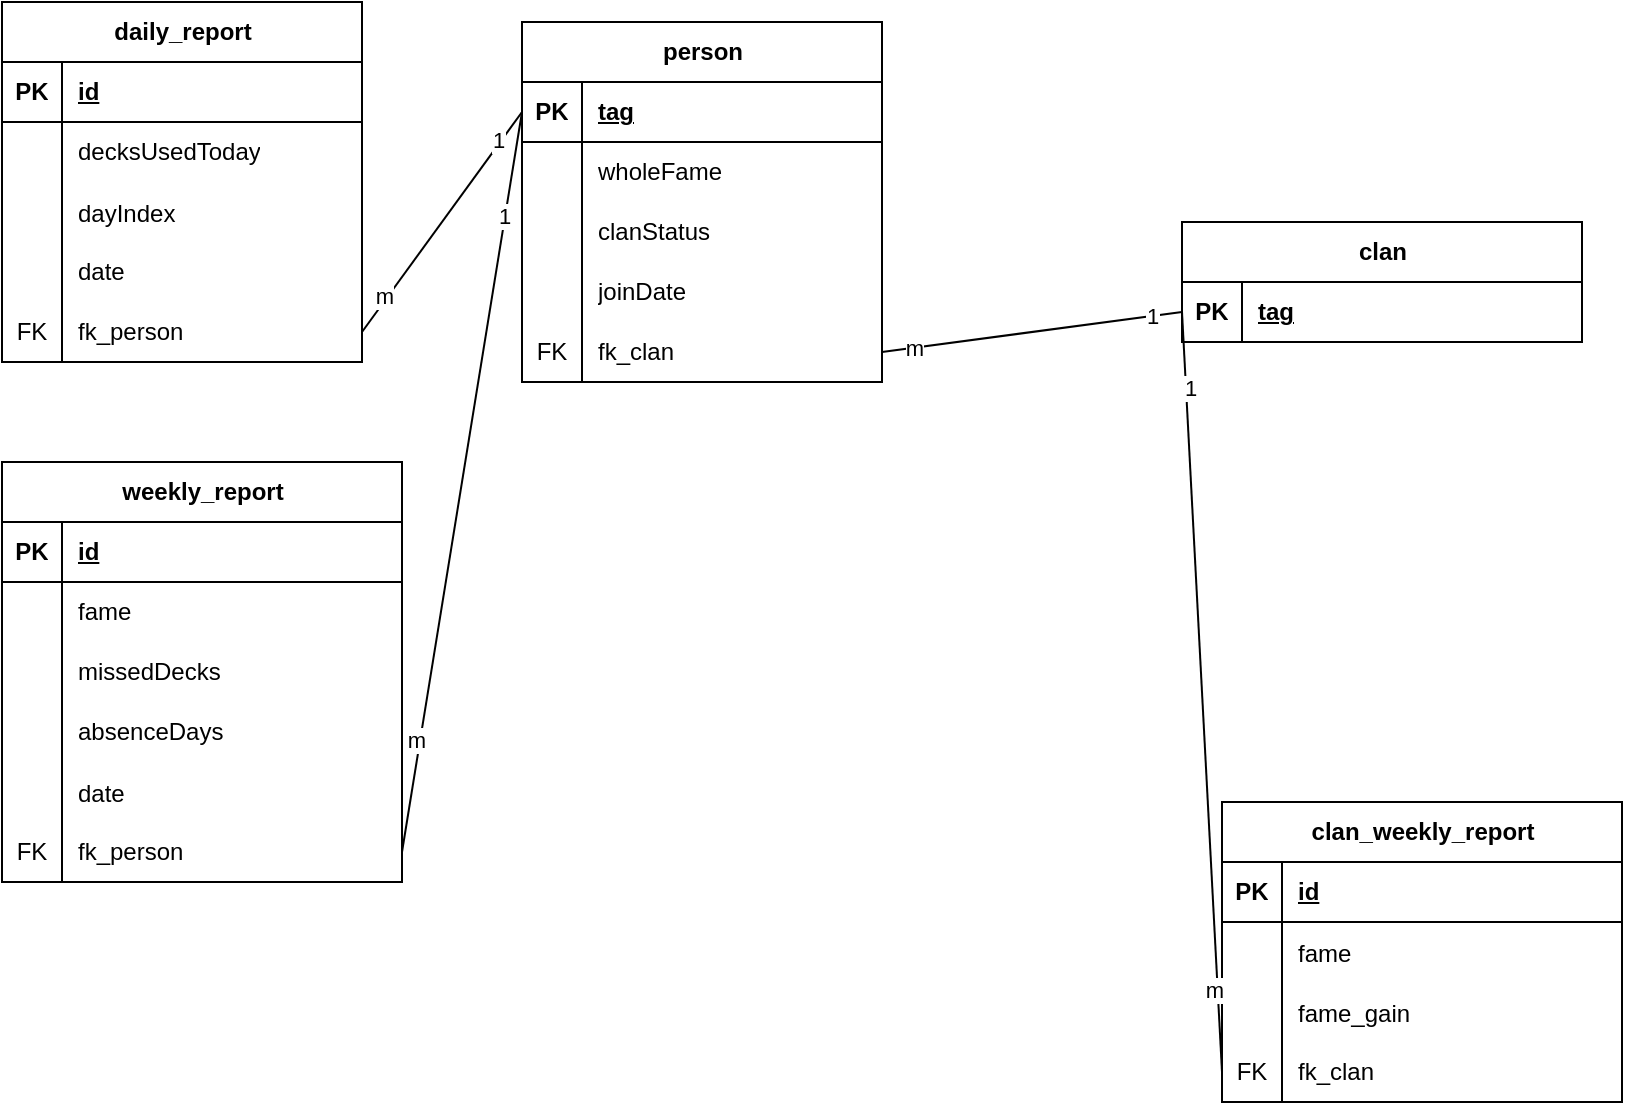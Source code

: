 <mxfile version="21.2.8" type="device">
  <diagram name="Seite-1" id="gAQYmN1L-Q7F6yUWE2I7">
    <mxGraphModel dx="2127" dy="840" grid="1" gridSize="10" guides="1" tooltips="1" connect="1" arrows="1" fold="1" page="1" pageScale="1" pageWidth="827" pageHeight="1169" math="0" shadow="0">
      <root>
        <mxCell id="0" />
        <mxCell id="1" parent="0" />
        <mxCell id="Kha3TJ-BB2mHDDJhDS3--91" value="daily_report" style="shape=table;startSize=30;container=1;collapsible=1;childLayout=tableLayout;fixedRows=1;rowLines=0;fontStyle=1;align=center;resizeLast=1;html=1;" parent="1" vertex="1">
          <mxGeometry x="-270" y="490" width="180" height="180" as="geometry" />
        </mxCell>
        <mxCell id="Kha3TJ-BB2mHDDJhDS3--92" value="" style="shape=tableRow;horizontal=0;startSize=0;swimlaneHead=0;swimlaneBody=0;fillColor=none;collapsible=0;dropTarget=0;points=[[0,0.5],[1,0.5]];portConstraint=eastwest;top=0;left=0;right=0;bottom=1;" parent="Kha3TJ-BB2mHDDJhDS3--91" vertex="1">
          <mxGeometry y="30" width="180" height="30" as="geometry" />
        </mxCell>
        <mxCell id="Kha3TJ-BB2mHDDJhDS3--93" value="PK" style="shape=partialRectangle;connectable=0;fillColor=none;top=0;left=0;bottom=0;right=0;fontStyle=1;overflow=hidden;whiteSpace=wrap;html=1;" parent="Kha3TJ-BB2mHDDJhDS3--92" vertex="1">
          <mxGeometry width="30" height="30" as="geometry">
            <mxRectangle width="30" height="30" as="alternateBounds" />
          </mxGeometry>
        </mxCell>
        <mxCell id="Kha3TJ-BB2mHDDJhDS3--94" value="id" style="shape=partialRectangle;connectable=0;fillColor=none;top=0;left=0;bottom=0;right=0;align=left;spacingLeft=6;fontStyle=5;overflow=hidden;whiteSpace=wrap;html=1;" parent="Kha3TJ-BB2mHDDJhDS3--92" vertex="1">
          <mxGeometry x="30" width="150" height="30" as="geometry">
            <mxRectangle width="150" height="30" as="alternateBounds" />
          </mxGeometry>
        </mxCell>
        <mxCell id="Kha3TJ-BB2mHDDJhDS3--98" value="" style="shape=tableRow;horizontal=0;startSize=0;swimlaneHead=0;swimlaneBody=0;fillColor=none;collapsible=0;dropTarget=0;points=[[0,0.5],[1,0.5]];portConstraint=eastwest;top=0;left=0;right=0;bottom=0;" parent="Kha3TJ-BB2mHDDJhDS3--91" vertex="1">
          <mxGeometry y="60" width="180" height="30" as="geometry" />
        </mxCell>
        <mxCell id="Kha3TJ-BB2mHDDJhDS3--99" value="" style="shape=partialRectangle;connectable=0;fillColor=none;top=0;left=0;bottom=0;right=0;editable=1;overflow=hidden;whiteSpace=wrap;html=1;" parent="Kha3TJ-BB2mHDDJhDS3--98" vertex="1">
          <mxGeometry width="30" height="30" as="geometry">
            <mxRectangle width="30" height="30" as="alternateBounds" />
          </mxGeometry>
        </mxCell>
        <mxCell id="Kha3TJ-BB2mHDDJhDS3--100" value="decksUsedToday" style="shape=partialRectangle;connectable=0;fillColor=none;top=0;left=0;bottom=0;right=0;align=left;spacingLeft=6;overflow=hidden;whiteSpace=wrap;html=1;" parent="Kha3TJ-BB2mHDDJhDS3--98" vertex="1">
          <mxGeometry x="30" width="150" height="30" as="geometry">
            <mxRectangle width="150" height="30" as="alternateBounds" />
          </mxGeometry>
        </mxCell>
        <mxCell id="COBvDOZzfDNTkXqNowzL-4" value="" style="shape=tableRow;horizontal=0;startSize=0;swimlaneHead=0;swimlaneBody=0;fillColor=none;collapsible=0;dropTarget=0;points=[[0,0.5],[1,0.5]];portConstraint=eastwest;top=0;left=0;right=0;bottom=0;" parent="Kha3TJ-BB2mHDDJhDS3--91" vertex="1">
          <mxGeometry y="90" width="180" height="30" as="geometry" />
        </mxCell>
        <mxCell id="COBvDOZzfDNTkXqNowzL-5" value="" style="shape=partialRectangle;connectable=0;fillColor=none;top=0;left=0;bottom=0;right=0;editable=1;overflow=hidden;" parent="COBvDOZzfDNTkXqNowzL-4" vertex="1">
          <mxGeometry width="30" height="30" as="geometry">
            <mxRectangle width="30" height="30" as="alternateBounds" />
          </mxGeometry>
        </mxCell>
        <mxCell id="COBvDOZzfDNTkXqNowzL-6" value="dayIndex" style="shape=partialRectangle;connectable=0;fillColor=none;top=0;left=0;bottom=0;right=0;align=left;spacingLeft=6;overflow=hidden;" parent="COBvDOZzfDNTkXqNowzL-4" vertex="1">
          <mxGeometry x="30" width="150" height="30" as="geometry">
            <mxRectangle width="150" height="30" as="alternateBounds" />
          </mxGeometry>
        </mxCell>
        <mxCell id="Kha3TJ-BB2mHDDJhDS3--101" value="" style="shape=tableRow;horizontal=0;startSize=0;swimlaneHead=0;swimlaneBody=0;fillColor=none;collapsible=0;dropTarget=0;points=[[0,0.5],[1,0.5]];portConstraint=eastwest;top=0;left=0;right=0;bottom=0;" parent="Kha3TJ-BB2mHDDJhDS3--91" vertex="1">
          <mxGeometry y="120" width="180" height="30" as="geometry" />
        </mxCell>
        <mxCell id="Kha3TJ-BB2mHDDJhDS3--102" value="" style="shape=partialRectangle;connectable=0;fillColor=none;top=0;left=0;bottom=0;right=0;editable=1;overflow=hidden;whiteSpace=wrap;html=1;" parent="Kha3TJ-BB2mHDDJhDS3--101" vertex="1">
          <mxGeometry width="30" height="30" as="geometry">
            <mxRectangle width="30" height="30" as="alternateBounds" />
          </mxGeometry>
        </mxCell>
        <mxCell id="Kha3TJ-BB2mHDDJhDS3--103" value="date" style="shape=partialRectangle;connectable=0;fillColor=none;top=0;left=0;bottom=0;right=0;align=left;spacingLeft=6;overflow=hidden;whiteSpace=wrap;html=1;" parent="Kha3TJ-BB2mHDDJhDS3--101" vertex="1">
          <mxGeometry x="30" width="150" height="30" as="geometry">
            <mxRectangle width="150" height="30" as="alternateBounds" />
          </mxGeometry>
        </mxCell>
        <mxCell id="1r-kpSuxIA7d4bERprCc-1" value="" style="shape=tableRow;horizontal=0;startSize=0;swimlaneHead=0;swimlaneBody=0;fillColor=none;collapsible=0;dropTarget=0;points=[[0,0.5],[1,0.5]];portConstraint=eastwest;top=0;left=0;right=0;bottom=0;" parent="Kha3TJ-BB2mHDDJhDS3--91" vertex="1">
          <mxGeometry y="150" width="180" height="30" as="geometry" />
        </mxCell>
        <mxCell id="1r-kpSuxIA7d4bERprCc-2" value="FK" style="shape=partialRectangle;connectable=0;fillColor=none;top=0;left=0;bottom=0;right=0;fontStyle=0;overflow=hidden;whiteSpace=wrap;html=1;" parent="1r-kpSuxIA7d4bERprCc-1" vertex="1">
          <mxGeometry width="30" height="30" as="geometry">
            <mxRectangle width="30" height="30" as="alternateBounds" />
          </mxGeometry>
        </mxCell>
        <mxCell id="1r-kpSuxIA7d4bERprCc-3" value="fk_person" style="shape=partialRectangle;connectable=0;fillColor=none;top=0;left=0;bottom=0;right=0;align=left;spacingLeft=6;fontStyle=0;overflow=hidden;whiteSpace=wrap;html=1;" parent="1r-kpSuxIA7d4bERprCc-1" vertex="1">
          <mxGeometry x="30" width="150" height="30" as="geometry">
            <mxRectangle width="150" height="30" as="alternateBounds" />
          </mxGeometry>
        </mxCell>
        <mxCell id="Kha3TJ-BB2mHDDJhDS3--104" value="weekly_report" style="shape=table;startSize=30;container=1;collapsible=1;childLayout=tableLayout;fixedRows=1;rowLines=0;fontStyle=1;align=center;resizeLast=1;html=1;" parent="1" vertex="1">
          <mxGeometry x="-270" y="720" width="200" height="210" as="geometry" />
        </mxCell>
        <mxCell id="Kha3TJ-BB2mHDDJhDS3--105" value="" style="shape=tableRow;horizontal=0;startSize=0;swimlaneHead=0;swimlaneBody=0;fillColor=none;collapsible=0;dropTarget=0;points=[[0,0.5],[1,0.5]];portConstraint=eastwest;top=0;left=0;right=0;bottom=1;" parent="Kha3TJ-BB2mHDDJhDS3--104" vertex="1">
          <mxGeometry y="30" width="200" height="30" as="geometry" />
        </mxCell>
        <mxCell id="Kha3TJ-BB2mHDDJhDS3--106" value="PK" style="shape=partialRectangle;connectable=0;fillColor=none;top=0;left=0;bottom=0;right=0;fontStyle=1;overflow=hidden;whiteSpace=wrap;html=1;" parent="Kha3TJ-BB2mHDDJhDS3--105" vertex="1">
          <mxGeometry width="30" height="30" as="geometry">
            <mxRectangle width="30" height="30" as="alternateBounds" />
          </mxGeometry>
        </mxCell>
        <mxCell id="Kha3TJ-BB2mHDDJhDS3--107" value="id" style="shape=partialRectangle;connectable=0;fillColor=none;top=0;left=0;bottom=0;right=0;align=left;spacingLeft=6;fontStyle=5;overflow=hidden;whiteSpace=wrap;html=1;" parent="Kha3TJ-BB2mHDDJhDS3--105" vertex="1">
          <mxGeometry x="30" width="170" height="30" as="geometry">
            <mxRectangle width="170" height="30" as="alternateBounds" />
          </mxGeometry>
        </mxCell>
        <mxCell id="Kha3TJ-BB2mHDDJhDS3--108" value="" style="shape=tableRow;horizontal=0;startSize=0;swimlaneHead=0;swimlaneBody=0;fillColor=none;collapsible=0;dropTarget=0;points=[[0,0.5],[1,0.5]];portConstraint=eastwest;top=0;left=0;right=0;bottom=0;" parent="Kha3TJ-BB2mHDDJhDS3--104" vertex="1">
          <mxGeometry y="60" width="200" height="30" as="geometry" />
        </mxCell>
        <mxCell id="Kha3TJ-BB2mHDDJhDS3--109" value="" style="shape=partialRectangle;connectable=0;fillColor=none;top=0;left=0;bottom=0;right=0;editable=1;overflow=hidden;whiteSpace=wrap;html=1;" parent="Kha3TJ-BB2mHDDJhDS3--108" vertex="1">
          <mxGeometry width="30" height="30" as="geometry">
            <mxRectangle width="30" height="30" as="alternateBounds" />
          </mxGeometry>
        </mxCell>
        <mxCell id="Kha3TJ-BB2mHDDJhDS3--110" value="fame" style="shape=partialRectangle;connectable=0;fillColor=none;top=0;left=0;bottom=0;right=0;align=left;spacingLeft=6;overflow=hidden;whiteSpace=wrap;html=1;" parent="Kha3TJ-BB2mHDDJhDS3--108" vertex="1">
          <mxGeometry x="30" width="170" height="30" as="geometry">
            <mxRectangle width="170" height="30" as="alternateBounds" />
          </mxGeometry>
        </mxCell>
        <mxCell id="Kha3TJ-BB2mHDDJhDS3--111" value="" style="shape=tableRow;horizontal=0;startSize=0;swimlaneHead=0;swimlaneBody=0;fillColor=none;collapsible=0;dropTarget=0;points=[[0,0.5],[1,0.5]];portConstraint=eastwest;top=0;left=0;right=0;bottom=0;" parent="Kha3TJ-BB2mHDDJhDS3--104" vertex="1">
          <mxGeometry y="90" width="200" height="30" as="geometry" />
        </mxCell>
        <mxCell id="Kha3TJ-BB2mHDDJhDS3--112" value="" style="shape=partialRectangle;connectable=0;fillColor=none;top=0;left=0;bottom=0;right=0;editable=1;overflow=hidden;whiteSpace=wrap;html=1;" parent="Kha3TJ-BB2mHDDJhDS3--111" vertex="1">
          <mxGeometry width="30" height="30" as="geometry">
            <mxRectangle width="30" height="30" as="alternateBounds" />
          </mxGeometry>
        </mxCell>
        <mxCell id="Kha3TJ-BB2mHDDJhDS3--113" value="missedDecks" style="shape=partialRectangle;connectable=0;fillColor=none;top=0;left=0;bottom=0;right=0;align=left;spacingLeft=6;overflow=hidden;whiteSpace=wrap;html=1;" parent="Kha3TJ-BB2mHDDJhDS3--111" vertex="1">
          <mxGeometry x="30" width="170" height="30" as="geometry">
            <mxRectangle width="170" height="30" as="alternateBounds" />
          </mxGeometry>
        </mxCell>
        <mxCell id="Kha3TJ-BB2mHDDJhDS3--170" value="" style="shape=tableRow;horizontal=0;startSize=0;swimlaneHead=0;swimlaneBody=0;fillColor=none;collapsible=0;dropTarget=0;points=[[0,0.5],[1,0.5]];portConstraint=eastwest;top=0;left=0;right=0;bottom=0;" parent="Kha3TJ-BB2mHDDJhDS3--104" vertex="1">
          <mxGeometry y="120" width="200" height="30" as="geometry" />
        </mxCell>
        <mxCell id="Kha3TJ-BB2mHDDJhDS3--171" value="" style="shape=partialRectangle;connectable=0;fillColor=none;top=0;left=0;bottom=0;right=0;editable=1;overflow=hidden;whiteSpace=wrap;html=1;" parent="Kha3TJ-BB2mHDDJhDS3--170" vertex="1">
          <mxGeometry width="30" height="30" as="geometry">
            <mxRectangle width="30" height="30" as="alternateBounds" />
          </mxGeometry>
        </mxCell>
        <mxCell id="Kha3TJ-BB2mHDDJhDS3--172" value="absenceDays" style="shape=partialRectangle;connectable=0;fillColor=none;top=0;left=0;bottom=0;right=0;align=left;spacingLeft=6;overflow=hidden;whiteSpace=wrap;html=1;" parent="Kha3TJ-BB2mHDDJhDS3--170" vertex="1">
          <mxGeometry x="30" width="170" height="30" as="geometry">
            <mxRectangle width="170" height="30" as="alternateBounds" />
          </mxGeometry>
        </mxCell>
        <mxCell id="tQk3aZADRxoxVd3CnqfF-1" value="" style="shape=tableRow;horizontal=0;startSize=0;swimlaneHead=0;swimlaneBody=0;fillColor=none;collapsible=0;dropTarget=0;points=[[0,0.5],[1,0.5]];portConstraint=eastwest;top=0;left=0;right=0;bottom=0;" parent="Kha3TJ-BB2mHDDJhDS3--104" vertex="1">
          <mxGeometry y="150" width="200" height="30" as="geometry" />
        </mxCell>
        <mxCell id="tQk3aZADRxoxVd3CnqfF-2" value="" style="shape=partialRectangle;connectable=0;fillColor=none;top=0;left=0;bottom=0;right=0;editable=1;overflow=hidden;" parent="tQk3aZADRxoxVd3CnqfF-1" vertex="1">
          <mxGeometry width="30" height="30" as="geometry">
            <mxRectangle width="30" height="30" as="alternateBounds" />
          </mxGeometry>
        </mxCell>
        <mxCell id="tQk3aZADRxoxVd3CnqfF-3" value="date" style="shape=partialRectangle;connectable=0;fillColor=none;top=0;left=0;bottom=0;right=0;align=left;spacingLeft=6;overflow=hidden;" parent="tQk3aZADRxoxVd3CnqfF-1" vertex="1">
          <mxGeometry x="30" width="170" height="30" as="geometry">
            <mxRectangle width="170" height="30" as="alternateBounds" />
          </mxGeometry>
        </mxCell>
        <mxCell id="CTvoTiLcyUWWRGnYZvSN-8" value="" style="shape=tableRow;horizontal=0;startSize=0;swimlaneHead=0;swimlaneBody=0;fillColor=none;collapsible=0;dropTarget=0;points=[[0,0.5],[1,0.5]];portConstraint=eastwest;top=0;left=0;right=0;bottom=0;" parent="Kha3TJ-BB2mHDDJhDS3--104" vertex="1">
          <mxGeometry y="180" width="200" height="30" as="geometry" />
        </mxCell>
        <mxCell id="CTvoTiLcyUWWRGnYZvSN-9" value="FK" style="shape=partialRectangle;connectable=0;fillColor=none;top=0;left=0;bottom=0;right=0;fontStyle=0;overflow=hidden;whiteSpace=wrap;html=1;" parent="CTvoTiLcyUWWRGnYZvSN-8" vertex="1">
          <mxGeometry width="30" height="30" as="geometry">
            <mxRectangle width="30" height="30" as="alternateBounds" />
          </mxGeometry>
        </mxCell>
        <mxCell id="CTvoTiLcyUWWRGnYZvSN-10" value="fk_person" style="shape=partialRectangle;connectable=0;fillColor=none;top=0;left=0;bottom=0;right=0;align=left;spacingLeft=6;fontStyle=0;overflow=hidden;whiteSpace=wrap;html=1;" parent="CTvoTiLcyUWWRGnYZvSN-8" vertex="1">
          <mxGeometry x="30" width="170" height="30" as="geometry">
            <mxRectangle width="170" height="30" as="alternateBounds" />
          </mxGeometry>
        </mxCell>
        <mxCell id="tQk3aZADRxoxVd3CnqfF-10" value="clan" style="shape=table;startSize=30;container=1;collapsible=1;childLayout=tableLayout;fixedRows=1;rowLines=0;fontStyle=1;align=center;resizeLast=1;html=1;" parent="1" vertex="1">
          <mxGeometry x="320" y="600" width="200" height="60" as="geometry" />
        </mxCell>
        <mxCell id="tQk3aZADRxoxVd3CnqfF-11" value="" style="shape=tableRow;horizontal=0;startSize=0;swimlaneHead=0;swimlaneBody=0;fillColor=none;collapsible=0;dropTarget=0;points=[[0,0.5],[1,0.5]];portConstraint=eastwest;top=0;left=0;right=0;bottom=1;" parent="tQk3aZADRxoxVd3CnqfF-10" vertex="1">
          <mxGeometry y="30" width="200" height="30" as="geometry" />
        </mxCell>
        <mxCell id="tQk3aZADRxoxVd3CnqfF-12" value="PK" style="shape=partialRectangle;connectable=0;fillColor=none;top=0;left=0;bottom=0;right=0;fontStyle=1;overflow=hidden;whiteSpace=wrap;html=1;" parent="tQk3aZADRxoxVd3CnqfF-11" vertex="1">
          <mxGeometry width="30" height="30" as="geometry">
            <mxRectangle width="30" height="30" as="alternateBounds" />
          </mxGeometry>
        </mxCell>
        <mxCell id="tQk3aZADRxoxVd3CnqfF-13" value="tag" style="shape=partialRectangle;connectable=0;fillColor=none;top=0;left=0;bottom=0;right=0;align=left;spacingLeft=6;fontStyle=5;overflow=hidden;whiteSpace=wrap;html=1;" parent="tQk3aZADRxoxVd3CnqfF-11" vertex="1">
          <mxGeometry x="30" width="170" height="30" as="geometry">
            <mxRectangle width="170" height="30" as="alternateBounds" />
          </mxGeometry>
        </mxCell>
        <mxCell id="o33_BBHNZy1dzAMYEZh_-6" value="clan_weekly_report" style="shape=table;startSize=30;container=1;collapsible=1;childLayout=tableLayout;fixedRows=1;rowLines=0;fontStyle=1;align=center;resizeLast=1;html=1;" parent="1" vertex="1">
          <mxGeometry x="340" y="890" width="200" height="150" as="geometry" />
        </mxCell>
        <mxCell id="o33_BBHNZy1dzAMYEZh_-7" value="" style="shape=tableRow;horizontal=0;startSize=0;swimlaneHead=0;swimlaneBody=0;fillColor=none;collapsible=0;dropTarget=0;points=[[0,0.5],[1,0.5]];portConstraint=eastwest;top=0;left=0;right=0;bottom=1;" parent="o33_BBHNZy1dzAMYEZh_-6" vertex="1">
          <mxGeometry y="30" width="200" height="30" as="geometry" />
        </mxCell>
        <mxCell id="o33_BBHNZy1dzAMYEZh_-8" value="PK" style="shape=partialRectangle;connectable=0;fillColor=none;top=0;left=0;bottom=0;right=0;fontStyle=1;overflow=hidden;whiteSpace=wrap;html=1;" parent="o33_BBHNZy1dzAMYEZh_-7" vertex="1">
          <mxGeometry width="30" height="30" as="geometry">
            <mxRectangle width="30" height="30" as="alternateBounds" />
          </mxGeometry>
        </mxCell>
        <mxCell id="o33_BBHNZy1dzAMYEZh_-9" value="id" style="shape=partialRectangle;connectable=0;fillColor=none;top=0;left=0;bottom=0;right=0;align=left;spacingLeft=6;fontStyle=5;overflow=hidden;whiteSpace=wrap;html=1;" parent="o33_BBHNZy1dzAMYEZh_-7" vertex="1">
          <mxGeometry x="30" width="170" height="30" as="geometry">
            <mxRectangle width="170" height="30" as="alternateBounds" />
          </mxGeometry>
        </mxCell>
        <mxCell id="o33_BBHNZy1dzAMYEZh_-10" value="" style="shape=tableRow;horizontal=0;startSize=0;swimlaneHead=0;swimlaneBody=0;fillColor=none;collapsible=0;dropTarget=0;points=[[0,0.5],[1,0.5]];portConstraint=eastwest;top=0;left=0;right=0;bottom=0;" parent="o33_BBHNZy1dzAMYEZh_-6" vertex="1">
          <mxGeometry y="60" width="200" height="30" as="geometry" />
        </mxCell>
        <mxCell id="o33_BBHNZy1dzAMYEZh_-11" value="" style="shape=partialRectangle;connectable=0;fillColor=none;top=0;left=0;bottom=0;right=0;editable=1;overflow=hidden;" parent="o33_BBHNZy1dzAMYEZh_-10" vertex="1">
          <mxGeometry width="30" height="30" as="geometry">
            <mxRectangle width="30" height="30" as="alternateBounds" />
          </mxGeometry>
        </mxCell>
        <mxCell id="o33_BBHNZy1dzAMYEZh_-12" value="fame" style="shape=partialRectangle;connectable=0;fillColor=none;top=0;left=0;bottom=0;right=0;align=left;spacingLeft=6;overflow=hidden;" parent="o33_BBHNZy1dzAMYEZh_-10" vertex="1">
          <mxGeometry x="30" width="170" height="30" as="geometry">
            <mxRectangle width="170" height="30" as="alternateBounds" />
          </mxGeometry>
        </mxCell>
        <mxCell id="o33_BBHNZy1dzAMYEZh_-13" value="" style="shape=tableRow;horizontal=0;startSize=0;swimlaneHead=0;swimlaneBody=0;fillColor=none;collapsible=0;dropTarget=0;points=[[0,0.5],[1,0.5]];portConstraint=eastwest;top=0;left=0;right=0;bottom=0;" parent="o33_BBHNZy1dzAMYEZh_-6" vertex="1">
          <mxGeometry y="90" width="200" height="30" as="geometry" />
        </mxCell>
        <mxCell id="o33_BBHNZy1dzAMYEZh_-14" value="" style="shape=partialRectangle;connectable=0;fillColor=none;top=0;left=0;bottom=0;right=0;editable=1;overflow=hidden;" parent="o33_BBHNZy1dzAMYEZh_-13" vertex="1">
          <mxGeometry width="30" height="30" as="geometry">
            <mxRectangle width="30" height="30" as="alternateBounds" />
          </mxGeometry>
        </mxCell>
        <mxCell id="o33_BBHNZy1dzAMYEZh_-15" value="fame_gain" style="shape=partialRectangle;connectable=0;fillColor=none;top=0;left=0;bottom=0;right=0;align=left;spacingLeft=6;overflow=hidden;" parent="o33_BBHNZy1dzAMYEZh_-13" vertex="1">
          <mxGeometry x="30" width="170" height="30" as="geometry">
            <mxRectangle width="170" height="30" as="alternateBounds" />
          </mxGeometry>
        </mxCell>
        <mxCell id="o33_BBHNZy1dzAMYEZh_-19" value="" style="shape=tableRow;horizontal=0;startSize=0;swimlaneHead=0;swimlaneBody=0;fillColor=none;collapsible=0;dropTarget=0;points=[[0,0.5],[1,0.5]];portConstraint=eastwest;top=0;left=0;right=0;bottom=0;" parent="o33_BBHNZy1dzAMYEZh_-6" vertex="1">
          <mxGeometry y="120" width="200" height="30" as="geometry" />
        </mxCell>
        <mxCell id="o33_BBHNZy1dzAMYEZh_-20" value="FK" style="shape=partialRectangle;connectable=0;fillColor=none;top=0;left=0;bottom=0;right=0;fontStyle=0;overflow=hidden;whiteSpace=wrap;html=1;" parent="o33_BBHNZy1dzAMYEZh_-19" vertex="1">
          <mxGeometry width="30" height="30" as="geometry">
            <mxRectangle width="30" height="30" as="alternateBounds" />
          </mxGeometry>
        </mxCell>
        <mxCell id="o33_BBHNZy1dzAMYEZh_-21" value="fk_clan" style="shape=partialRectangle;connectable=0;fillColor=none;top=0;left=0;bottom=0;right=0;align=left;spacingLeft=6;fontStyle=0;overflow=hidden;whiteSpace=wrap;html=1;" parent="o33_BBHNZy1dzAMYEZh_-19" vertex="1">
          <mxGeometry x="30" width="170" height="30" as="geometry">
            <mxRectangle width="170" height="30" as="alternateBounds" />
          </mxGeometry>
        </mxCell>
        <mxCell id="ZIo_XoP2-2Zh3W_tgC1b-1" value="person" style="shape=table;startSize=30;container=1;collapsible=1;childLayout=tableLayout;fixedRows=1;rowLines=0;fontStyle=1;align=center;resizeLast=1;html=1;" vertex="1" parent="1">
          <mxGeometry x="-10" y="500" width="180" height="180" as="geometry" />
        </mxCell>
        <mxCell id="ZIo_XoP2-2Zh3W_tgC1b-2" value="" style="shape=tableRow;horizontal=0;startSize=0;swimlaneHead=0;swimlaneBody=0;fillColor=none;collapsible=0;dropTarget=0;points=[[0,0.5],[1,0.5]];portConstraint=eastwest;top=0;left=0;right=0;bottom=1;" vertex="1" parent="ZIo_XoP2-2Zh3W_tgC1b-1">
          <mxGeometry y="30" width="180" height="30" as="geometry" />
        </mxCell>
        <mxCell id="ZIo_XoP2-2Zh3W_tgC1b-3" value="PK" style="shape=partialRectangle;connectable=0;fillColor=none;top=0;left=0;bottom=0;right=0;fontStyle=1;overflow=hidden;whiteSpace=wrap;html=1;" vertex="1" parent="ZIo_XoP2-2Zh3W_tgC1b-2">
          <mxGeometry width="30" height="30" as="geometry">
            <mxRectangle width="30" height="30" as="alternateBounds" />
          </mxGeometry>
        </mxCell>
        <mxCell id="ZIo_XoP2-2Zh3W_tgC1b-4" value="tag" style="shape=partialRectangle;connectable=0;fillColor=none;top=0;left=0;bottom=0;right=0;align=left;spacingLeft=6;fontStyle=5;overflow=hidden;whiteSpace=wrap;html=1;" vertex="1" parent="ZIo_XoP2-2Zh3W_tgC1b-2">
          <mxGeometry x="30" width="150" height="30" as="geometry">
            <mxRectangle width="150" height="30" as="alternateBounds" />
          </mxGeometry>
        </mxCell>
        <mxCell id="ZIo_XoP2-2Zh3W_tgC1b-5" value="" style="shape=tableRow;horizontal=0;startSize=0;swimlaneHead=0;swimlaneBody=0;fillColor=none;collapsible=0;dropTarget=0;points=[[0,0.5],[1,0.5]];portConstraint=eastwest;top=0;left=0;right=0;bottom=0;" vertex="1" parent="ZIo_XoP2-2Zh3W_tgC1b-1">
          <mxGeometry y="60" width="180" height="30" as="geometry" />
        </mxCell>
        <mxCell id="ZIo_XoP2-2Zh3W_tgC1b-6" value="" style="shape=partialRectangle;connectable=0;fillColor=none;top=0;left=0;bottom=0;right=0;editable=1;overflow=hidden;whiteSpace=wrap;html=1;" vertex="1" parent="ZIo_XoP2-2Zh3W_tgC1b-5">
          <mxGeometry width="30" height="30" as="geometry">
            <mxRectangle width="30" height="30" as="alternateBounds" />
          </mxGeometry>
        </mxCell>
        <mxCell id="ZIo_XoP2-2Zh3W_tgC1b-7" value="wholeFame" style="shape=partialRectangle;connectable=0;fillColor=none;top=0;left=0;bottom=0;right=0;align=left;spacingLeft=6;overflow=hidden;whiteSpace=wrap;html=1;" vertex="1" parent="ZIo_XoP2-2Zh3W_tgC1b-5">
          <mxGeometry x="30" width="150" height="30" as="geometry">
            <mxRectangle width="150" height="30" as="alternateBounds" />
          </mxGeometry>
        </mxCell>
        <mxCell id="ZIo_XoP2-2Zh3W_tgC1b-8" value="" style="shape=tableRow;horizontal=0;startSize=0;swimlaneHead=0;swimlaneBody=0;fillColor=none;collapsible=0;dropTarget=0;points=[[0,0.5],[1,0.5]];portConstraint=eastwest;top=0;left=0;right=0;bottom=0;" vertex="1" parent="ZIo_XoP2-2Zh3W_tgC1b-1">
          <mxGeometry y="90" width="180" height="30" as="geometry" />
        </mxCell>
        <mxCell id="ZIo_XoP2-2Zh3W_tgC1b-9" value="" style="shape=partialRectangle;connectable=0;fillColor=none;top=0;left=0;bottom=0;right=0;editable=1;overflow=hidden;whiteSpace=wrap;html=1;" vertex="1" parent="ZIo_XoP2-2Zh3W_tgC1b-8">
          <mxGeometry width="30" height="30" as="geometry">
            <mxRectangle width="30" height="30" as="alternateBounds" />
          </mxGeometry>
        </mxCell>
        <mxCell id="ZIo_XoP2-2Zh3W_tgC1b-10" value="clanStatus" style="shape=partialRectangle;connectable=0;fillColor=none;top=0;left=0;bottom=0;right=0;align=left;spacingLeft=6;overflow=hidden;whiteSpace=wrap;html=1;" vertex="1" parent="ZIo_XoP2-2Zh3W_tgC1b-8">
          <mxGeometry x="30" width="150" height="30" as="geometry">
            <mxRectangle width="150" height="30" as="alternateBounds" />
          </mxGeometry>
        </mxCell>
        <mxCell id="ZIo_XoP2-2Zh3W_tgC1b-11" value="" style="shape=tableRow;horizontal=0;startSize=0;swimlaneHead=0;swimlaneBody=0;fillColor=none;collapsible=0;dropTarget=0;points=[[0,0.5],[1,0.5]];portConstraint=eastwest;top=0;left=0;right=0;bottom=0;" vertex="1" parent="ZIo_XoP2-2Zh3W_tgC1b-1">
          <mxGeometry y="120" width="180" height="30" as="geometry" />
        </mxCell>
        <mxCell id="ZIo_XoP2-2Zh3W_tgC1b-12" value="" style="shape=partialRectangle;connectable=0;fillColor=none;top=0;left=0;bottom=0;right=0;editable=1;overflow=hidden;whiteSpace=wrap;html=1;" vertex="1" parent="ZIo_XoP2-2Zh3W_tgC1b-11">
          <mxGeometry width="30" height="30" as="geometry">
            <mxRectangle width="30" height="30" as="alternateBounds" />
          </mxGeometry>
        </mxCell>
        <mxCell id="ZIo_XoP2-2Zh3W_tgC1b-13" value="joinDate" style="shape=partialRectangle;connectable=0;fillColor=none;top=0;left=0;bottom=0;right=0;align=left;spacingLeft=6;overflow=hidden;whiteSpace=wrap;html=1;" vertex="1" parent="ZIo_XoP2-2Zh3W_tgC1b-11">
          <mxGeometry x="30" width="150" height="30" as="geometry">
            <mxRectangle width="150" height="30" as="alternateBounds" />
          </mxGeometry>
        </mxCell>
        <mxCell id="ZIo_XoP2-2Zh3W_tgC1b-14" value="" style="shape=tableRow;horizontal=0;startSize=0;swimlaneHead=0;swimlaneBody=0;fillColor=none;collapsible=0;dropTarget=0;points=[[0,0.5],[1,0.5]];portConstraint=eastwest;top=0;left=0;right=0;bottom=0;" vertex="1" parent="ZIo_XoP2-2Zh3W_tgC1b-1">
          <mxGeometry y="150" width="180" height="30" as="geometry" />
        </mxCell>
        <mxCell id="ZIo_XoP2-2Zh3W_tgC1b-15" value="FK" style="shape=partialRectangle;connectable=0;fillColor=none;top=0;left=0;bottom=0;right=0;fontStyle=0;overflow=hidden;whiteSpace=wrap;html=1;" vertex="1" parent="ZIo_XoP2-2Zh3W_tgC1b-14">
          <mxGeometry width="30" height="30" as="geometry">
            <mxRectangle width="30" height="30" as="alternateBounds" />
          </mxGeometry>
        </mxCell>
        <mxCell id="ZIo_XoP2-2Zh3W_tgC1b-16" value="fk_clan" style="shape=partialRectangle;connectable=0;fillColor=none;top=0;left=0;bottom=0;right=0;align=left;spacingLeft=6;fontStyle=0;overflow=hidden;whiteSpace=wrap;html=1;" vertex="1" parent="ZIo_XoP2-2Zh3W_tgC1b-14">
          <mxGeometry x="30" width="150" height="30" as="geometry">
            <mxRectangle width="150" height="30" as="alternateBounds" />
          </mxGeometry>
        </mxCell>
        <mxCell id="ZIo_XoP2-2Zh3W_tgC1b-17" value="" style="endArrow=none;html=1;rounded=0;exitX=1;exitY=0.5;exitDx=0;exitDy=0;entryX=0;entryY=0.5;entryDx=0;entryDy=0;" edge="1" parent="1" source="ZIo_XoP2-2Zh3W_tgC1b-14" target="tQk3aZADRxoxVd3CnqfF-11">
          <mxGeometry relative="1" as="geometry">
            <mxPoint x="-80" y="780" as="sourcePoint" />
            <mxPoint x="80" y="780" as="targetPoint" />
          </mxGeometry>
        </mxCell>
        <mxCell id="ZIo_XoP2-2Zh3W_tgC1b-18" value="m" style="edgeLabel;html=1;align=center;verticalAlign=middle;resizable=0;points=[];" vertex="1" connectable="0" parent="ZIo_XoP2-2Zh3W_tgC1b-17">
          <mxGeometry x="-0.803" relative="1" as="geometry">
            <mxPoint x="1" as="offset" />
          </mxGeometry>
        </mxCell>
        <mxCell id="ZIo_XoP2-2Zh3W_tgC1b-19" value="1" style="edgeLabel;html=1;align=center;verticalAlign=middle;resizable=0;points=[];" vertex="1" connectable="0" parent="ZIo_XoP2-2Zh3W_tgC1b-17">
          <mxGeometry x="0.781" relative="1" as="geometry">
            <mxPoint x="1" as="offset" />
          </mxGeometry>
        </mxCell>
        <mxCell id="ZIo_XoP2-2Zh3W_tgC1b-20" value="" style="endArrow=none;html=1;rounded=0;entryX=0;entryY=0.5;entryDx=0;entryDy=0;exitX=1;exitY=0.5;exitDx=0;exitDy=0;" edge="1" parent="1" source="CTvoTiLcyUWWRGnYZvSN-8" target="ZIo_XoP2-2Zh3W_tgC1b-2">
          <mxGeometry relative="1" as="geometry">
            <mxPoint x="-80" y="780" as="sourcePoint" />
            <mxPoint x="80" y="780" as="targetPoint" />
          </mxGeometry>
        </mxCell>
        <mxCell id="ZIo_XoP2-2Zh3W_tgC1b-21" value="m" style="edgeLabel;html=1;align=center;verticalAlign=middle;resizable=0;points=[];" vertex="1" connectable="0" parent="ZIo_XoP2-2Zh3W_tgC1b-20">
          <mxGeometry x="-0.699" y="3" relative="1" as="geometry">
            <mxPoint x="1" as="offset" />
          </mxGeometry>
        </mxCell>
        <mxCell id="ZIo_XoP2-2Zh3W_tgC1b-22" value="1" style="edgeLabel;html=1;align=center;verticalAlign=middle;resizable=0;points=[];" vertex="1" connectable="0" parent="ZIo_XoP2-2Zh3W_tgC1b-20">
          <mxGeometry x="0.718" y="2" relative="1" as="geometry">
            <mxPoint x="1" as="offset" />
          </mxGeometry>
        </mxCell>
        <mxCell id="ZIo_XoP2-2Zh3W_tgC1b-23" value="" style="endArrow=none;html=1;rounded=0;exitX=1;exitY=0.5;exitDx=0;exitDy=0;entryX=0;entryY=0.5;entryDx=0;entryDy=0;" edge="1" parent="1" source="1r-kpSuxIA7d4bERprCc-1" target="ZIo_XoP2-2Zh3W_tgC1b-2">
          <mxGeometry relative="1" as="geometry">
            <mxPoint x="-60" y="925" as="sourcePoint" />
            <mxPoint x="-40" y="530" as="targetPoint" />
          </mxGeometry>
        </mxCell>
        <mxCell id="ZIo_XoP2-2Zh3W_tgC1b-24" value="m" style="edgeLabel;html=1;align=center;verticalAlign=middle;resizable=0;points=[];" vertex="1" connectable="0" parent="ZIo_XoP2-2Zh3W_tgC1b-23">
          <mxGeometry x="-0.699" y="3" relative="1" as="geometry">
            <mxPoint x="1" as="offset" />
          </mxGeometry>
        </mxCell>
        <mxCell id="ZIo_XoP2-2Zh3W_tgC1b-25" value="1" style="edgeLabel;html=1;align=center;verticalAlign=middle;resizable=0;points=[];" vertex="1" connectable="0" parent="ZIo_XoP2-2Zh3W_tgC1b-23">
          <mxGeometry x="0.718" y="2" relative="1" as="geometry">
            <mxPoint x="1" as="offset" />
          </mxGeometry>
        </mxCell>
        <mxCell id="ZIo_XoP2-2Zh3W_tgC1b-32" value="" style="endArrow=none;html=1;rounded=0;exitX=0;exitY=0.5;exitDx=0;exitDy=0;entryX=0;entryY=0.5;entryDx=0;entryDy=0;" edge="1" parent="1" source="o33_BBHNZy1dzAMYEZh_-19" target="tQk3aZADRxoxVd3CnqfF-11">
          <mxGeometry relative="1" as="geometry">
            <mxPoint x="100" y="860" as="sourcePoint" />
            <mxPoint x="260" y="860" as="targetPoint" />
          </mxGeometry>
        </mxCell>
        <mxCell id="ZIo_XoP2-2Zh3W_tgC1b-33" value="m" style="edgeLabel;html=1;align=center;verticalAlign=middle;resizable=0;points=[];" vertex="1" connectable="0" parent="ZIo_XoP2-2Zh3W_tgC1b-32">
          <mxGeometry x="-0.782" y="3" relative="1" as="geometry">
            <mxPoint x="1" as="offset" />
          </mxGeometry>
        </mxCell>
        <mxCell id="ZIo_XoP2-2Zh3W_tgC1b-34" value="1" style="edgeLabel;html=1;align=center;verticalAlign=middle;resizable=0;points=[];" vertex="1" connectable="0" parent="ZIo_XoP2-2Zh3W_tgC1b-32">
          <mxGeometry x="0.801" y="-1" relative="1" as="geometry">
            <mxPoint x="1" as="offset" />
          </mxGeometry>
        </mxCell>
      </root>
    </mxGraphModel>
  </diagram>
</mxfile>
